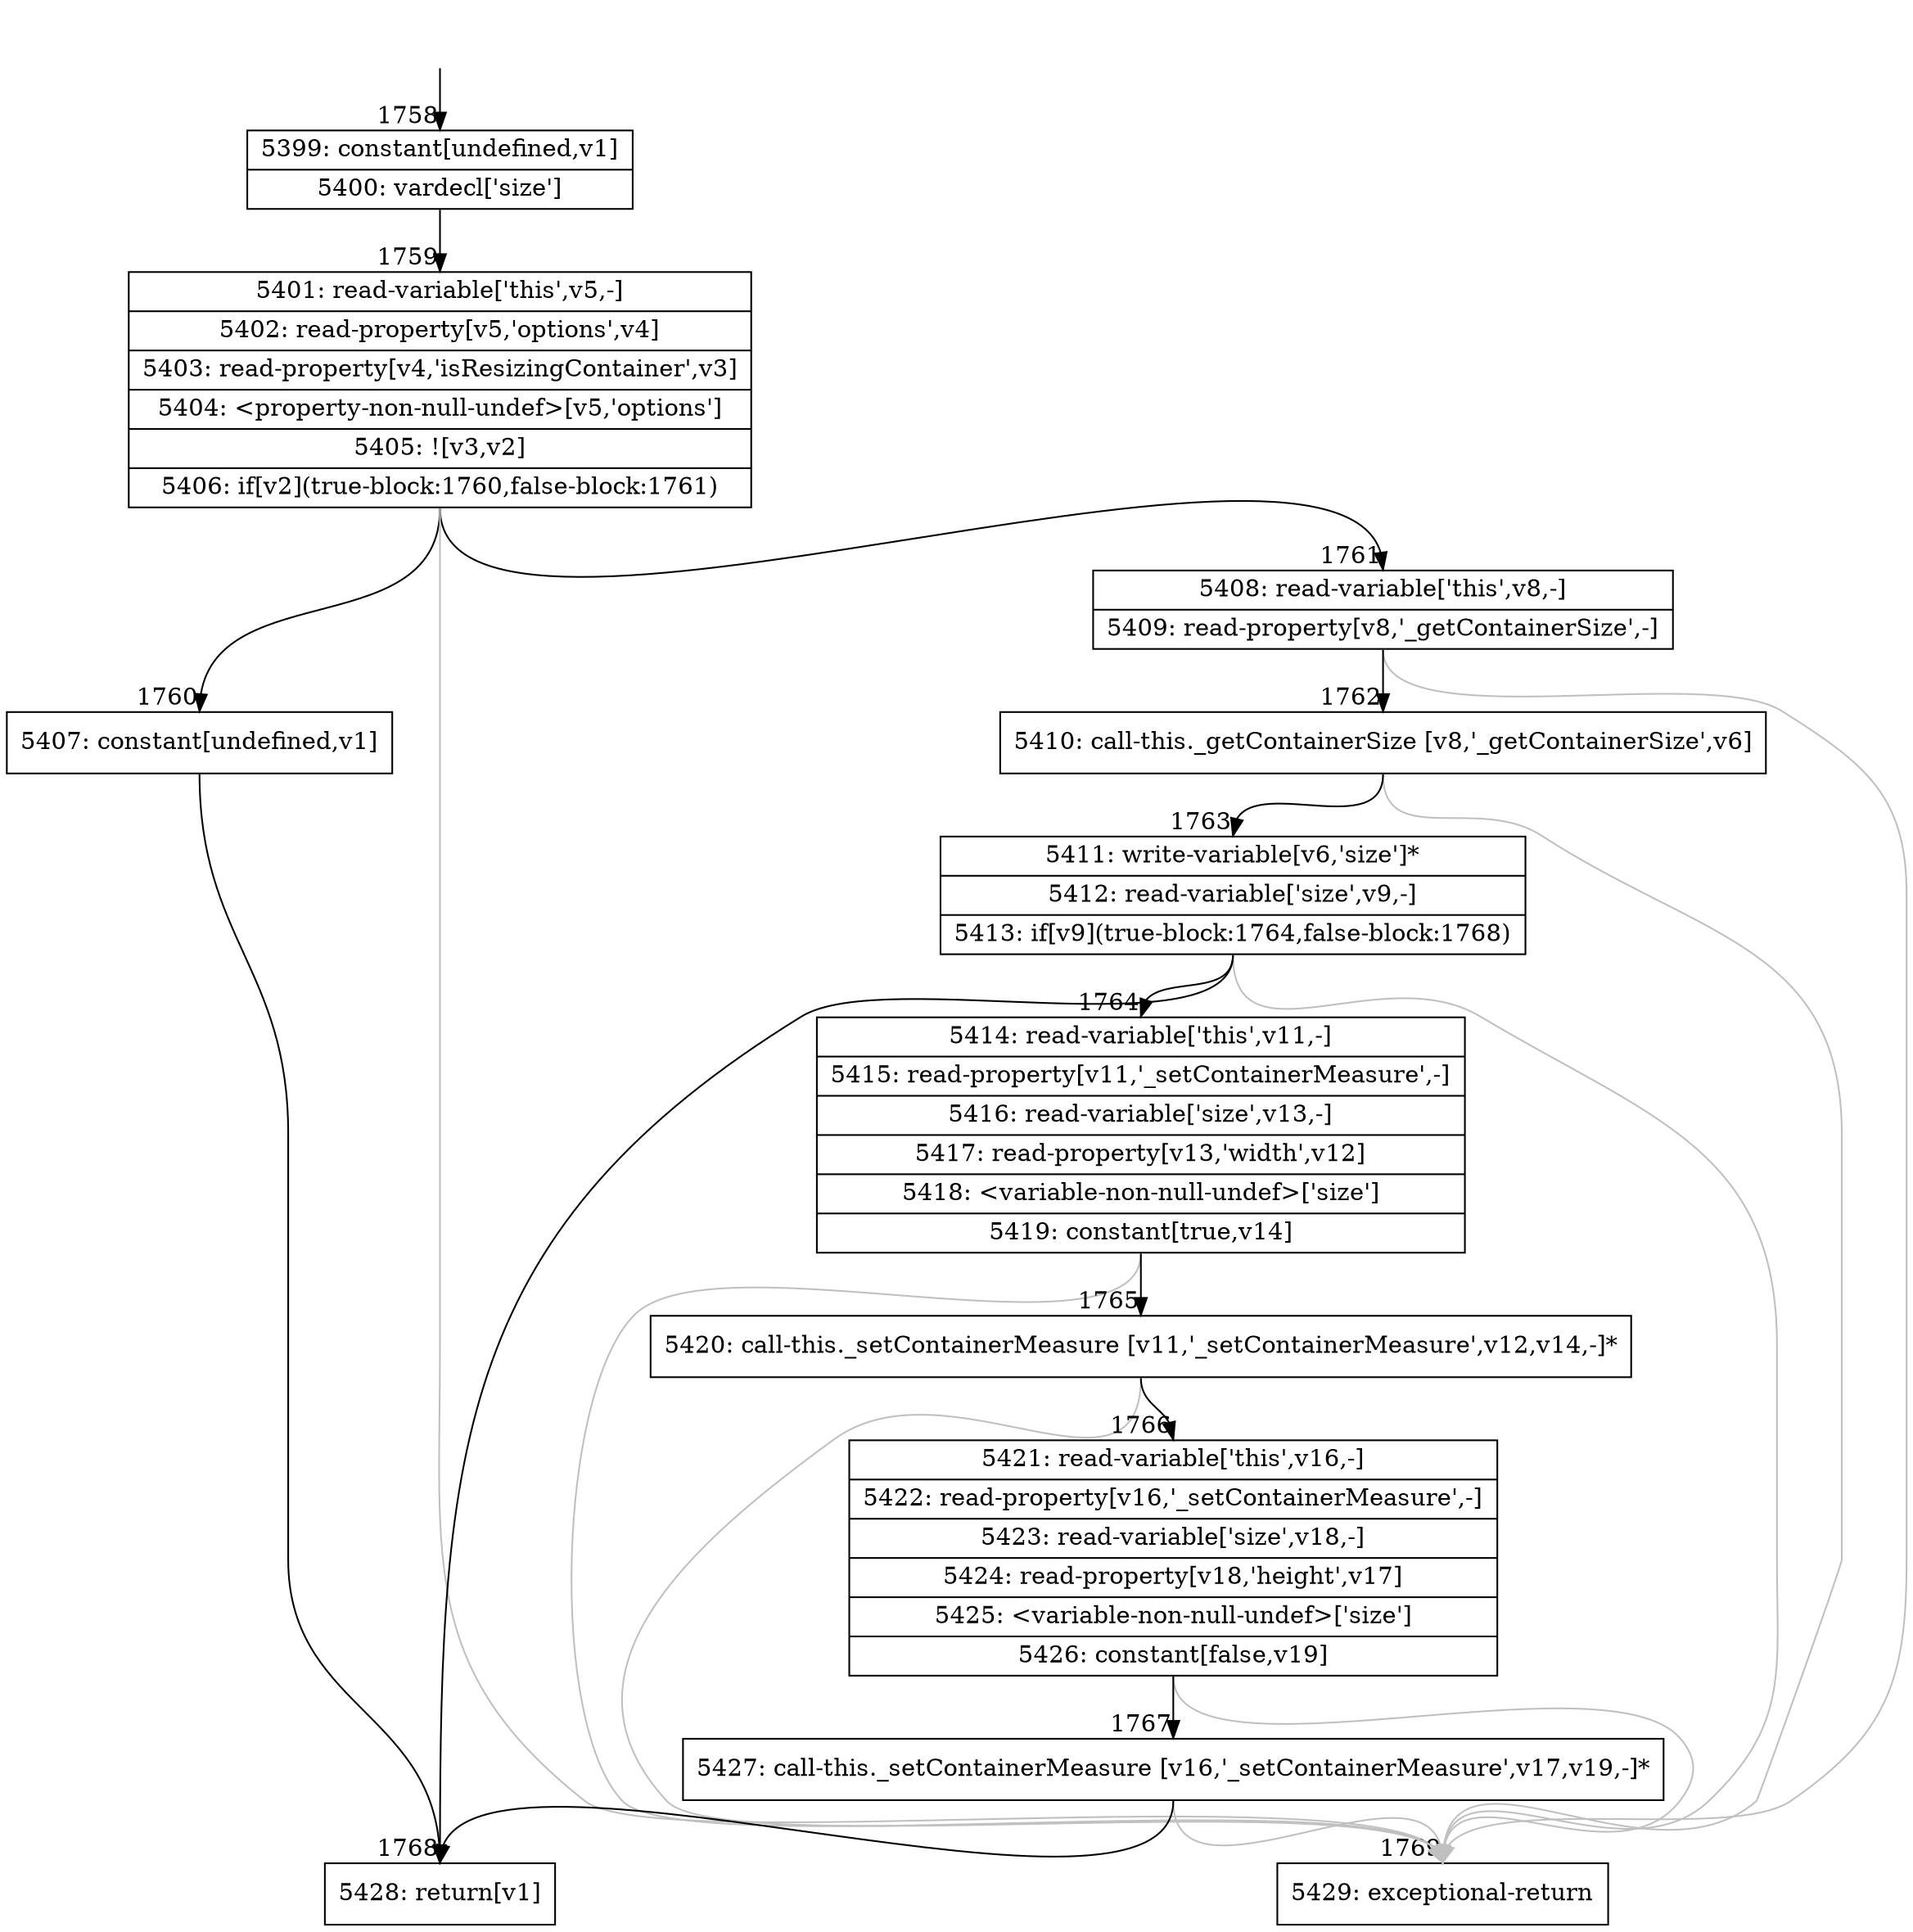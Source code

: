 digraph {
rankdir="TD"
BB_entry160[shape=none,label=""];
BB_entry160 -> BB1758 [tailport=s, headport=n, headlabel="    1758"]
BB1758 [shape=record label="{5399: constant[undefined,v1]|5400: vardecl['size']}" ] 
BB1758 -> BB1759 [tailport=s, headport=n, headlabel="      1759"]
BB1759 [shape=record label="{5401: read-variable['this',v5,-]|5402: read-property[v5,'options',v4]|5403: read-property[v4,'isResizingContainer',v3]|5404: \<property-non-null-undef\>[v5,'options']|5405: ![v3,v2]|5406: if[v2](true-block:1760,false-block:1761)}" ] 
BB1759 -> BB1760 [tailport=s, headport=n, headlabel="      1760"]
BB1759 -> BB1761 [tailport=s, headport=n, headlabel="      1761"]
BB1759 -> BB1769 [tailport=s, headport=n, color=gray, headlabel="      1769"]
BB1760 [shape=record label="{5407: constant[undefined,v1]}" ] 
BB1760 -> BB1768 [tailport=s, headport=n, headlabel="      1768"]
BB1761 [shape=record label="{5408: read-variable['this',v8,-]|5409: read-property[v8,'_getContainerSize',-]}" ] 
BB1761 -> BB1762 [tailport=s, headport=n, headlabel="      1762"]
BB1761 -> BB1769 [tailport=s, headport=n, color=gray]
BB1762 [shape=record label="{5410: call-this._getContainerSize [v8,'_getContainerSize',v6]}" ] 
BB1762 -> BB1763 [tailport=s, headport=n, headlabel="      1763"]
BB1762 -> BB1769 [tailport=s, headport=n, color=gray]
BB1763 [shape=record label="{5411: write-variable[v6,'size']*|5412: read-variable['size',v9,-]|5413: if[v9](true-block:1764,false-block:1768)}" ] 
BB1763 -> BB1764 [tailport=s, headport=n, headlabel="      1764"]
BB1763 -> BB1768 [tailport=s, headport=n]
BB1763 -> BB1769 [tailport=s, headport=n, color=gray]
BB1764 [shape=record label="{5414: read-variable['this',v11,-]|5415: read-property[v11,'_setContainerMeasure',-]|5416: read-variable['size',v13,-]|5417: read-property[v13,'width',v12]|5418: \<variable-non-null-undef\>['size']|5419: constant[true,v14]}" ] 
BB1764 -> BB1765 [tailport=s, headport=n, headlabel="      1765"]
BB1764 -> BB1769 [tailport=s, headport=n, color=gray]
BB1765 [shape=record label="{5420: call-this._setContainerMeasure [v11,'_setContainerMeasure',v12,v14,-]*}" ] 
BB1765 -> BB1766 [tailport=s, headport=n, headlabel="      1766"]
BB1765 -> BB1769 [tailport=s, headport=n, color=gray]
BB1766 [shape=record label="{5421: read-variable['this',v16,-]|5422: read-property[v16,'_setContainerMeasure',-]|5423: read-variable['size',v18,-]|5424: read-property[v18,'height',v17]|5425: \<variable-non-null-undef\>['size']|5426: constant[false,v19]}" ] 
BB1766 -> BB1767 [tailport=s, headport=n, headlabel="      1767"]
BB1766 -> BB1769 [tailport=s, headport=n, color=gray]
BB1767 [shape=record label="{5427: call-this._setContainerMeasure [v16,'_setContainerMeasure',v17,v19,-]*}" ] 
BB1767 -> BB1768 [tailport=s, headport=n]
BB1767 -> BB1769 [tailport=s, headport=n, color=gray]
BB1768 [shape=record label="{5428: return[v1]}" ] 
BB1769 [shape=record label="{5429: exceptional-return}" ] 
//#$~ 2435
}
